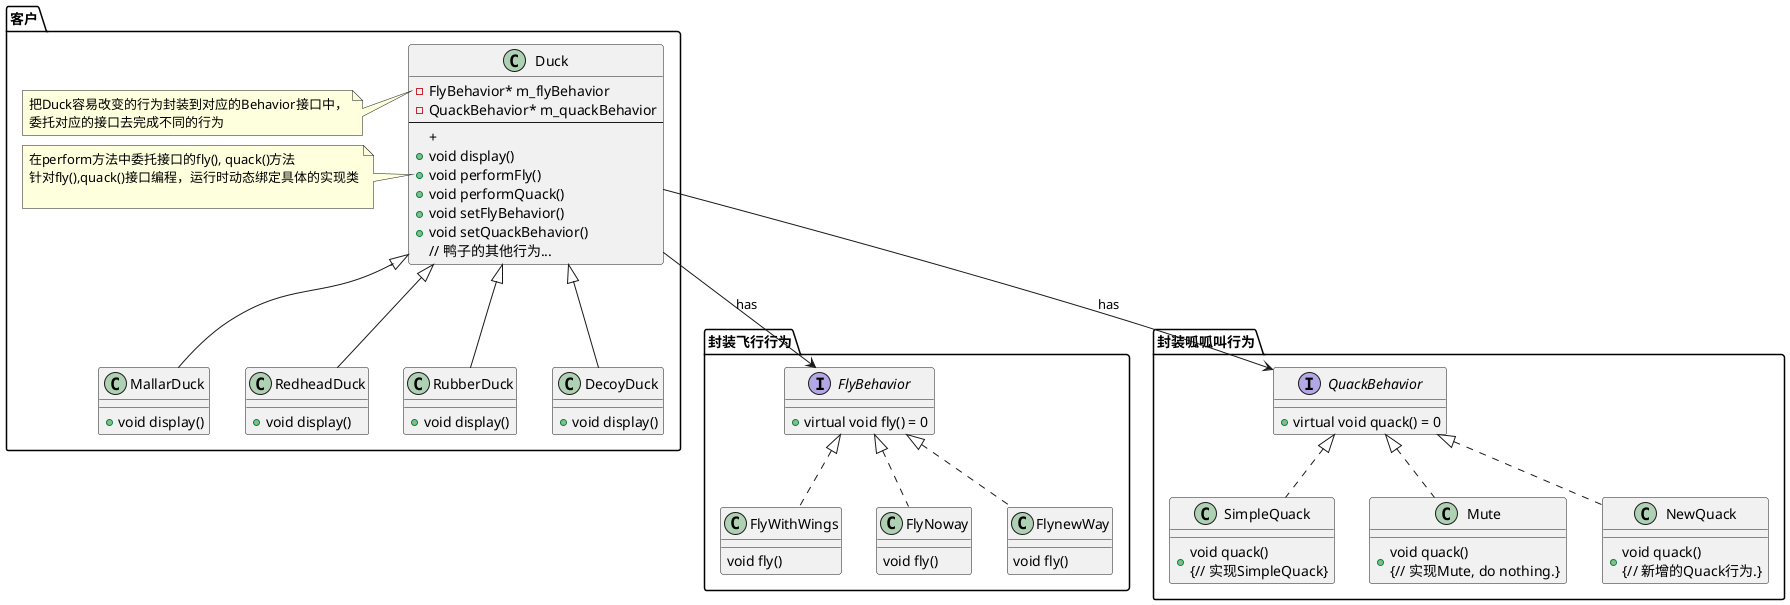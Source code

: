 @startuml Strategy Pattern

package "客户"{
class Duck
{
    - FlyBehavior* m_flyBehavior
    - QuackBehavior* m_quackBehavior
    --
    + 
    + void display()
    + void performFly()
    + void performQuack()
    + void setFlyBehavior()
    + void setQuackBehavior()
    // 鸭子的其他行为...
}
note left of Duck::m_flyBehavior
把Duck容易改变的行为封装到对应的Behavior接口中，
委托对应的接口去完成不同的行为
end note

note left of Duck::performFly
在perform方法中委托接口的fly(), quack()方法
针对fly(),quack()接口编程，运行时动态绑定具体的实现类

end note

class MallarDuck extends Duck{
    +void display()
}
class RedheadDuck extends Duck{
    +void display()
}
class RubberDuck extends Duck{
    +void display()
}
class DecoyDuck extends Duck{
    +void display()
}
}
package "封装飞行行为" {
Duck -->FlyBehavior: has
interface FlyBehavior{
    + virtual void fly() = 0
}


class FlyWithWings implements FlyBehavior{
    void fly()
}
class FlyNoway implements FlyBehavior{
    void fly()
}
class FlynewWay implements FlyBehavior{
    void fly()
}
}

package "封装呱呱叫行为"{
Duck -->QuackBehavior: has

interface QuackBehavior{
    + virtual void quack() = 0
}
class SimpleQuack implements QuackBehavior{
    + void quack() \n{// 实现SimpleQuack}
}
class Mute implements QuackBehavior{
    + void quack() \n{// 实现Mute, do nothing.}
}
class NewQuack implements QuackBehavior{
    + void quack() \n{// 新增的Quack行为.}
}
}
@enduml

